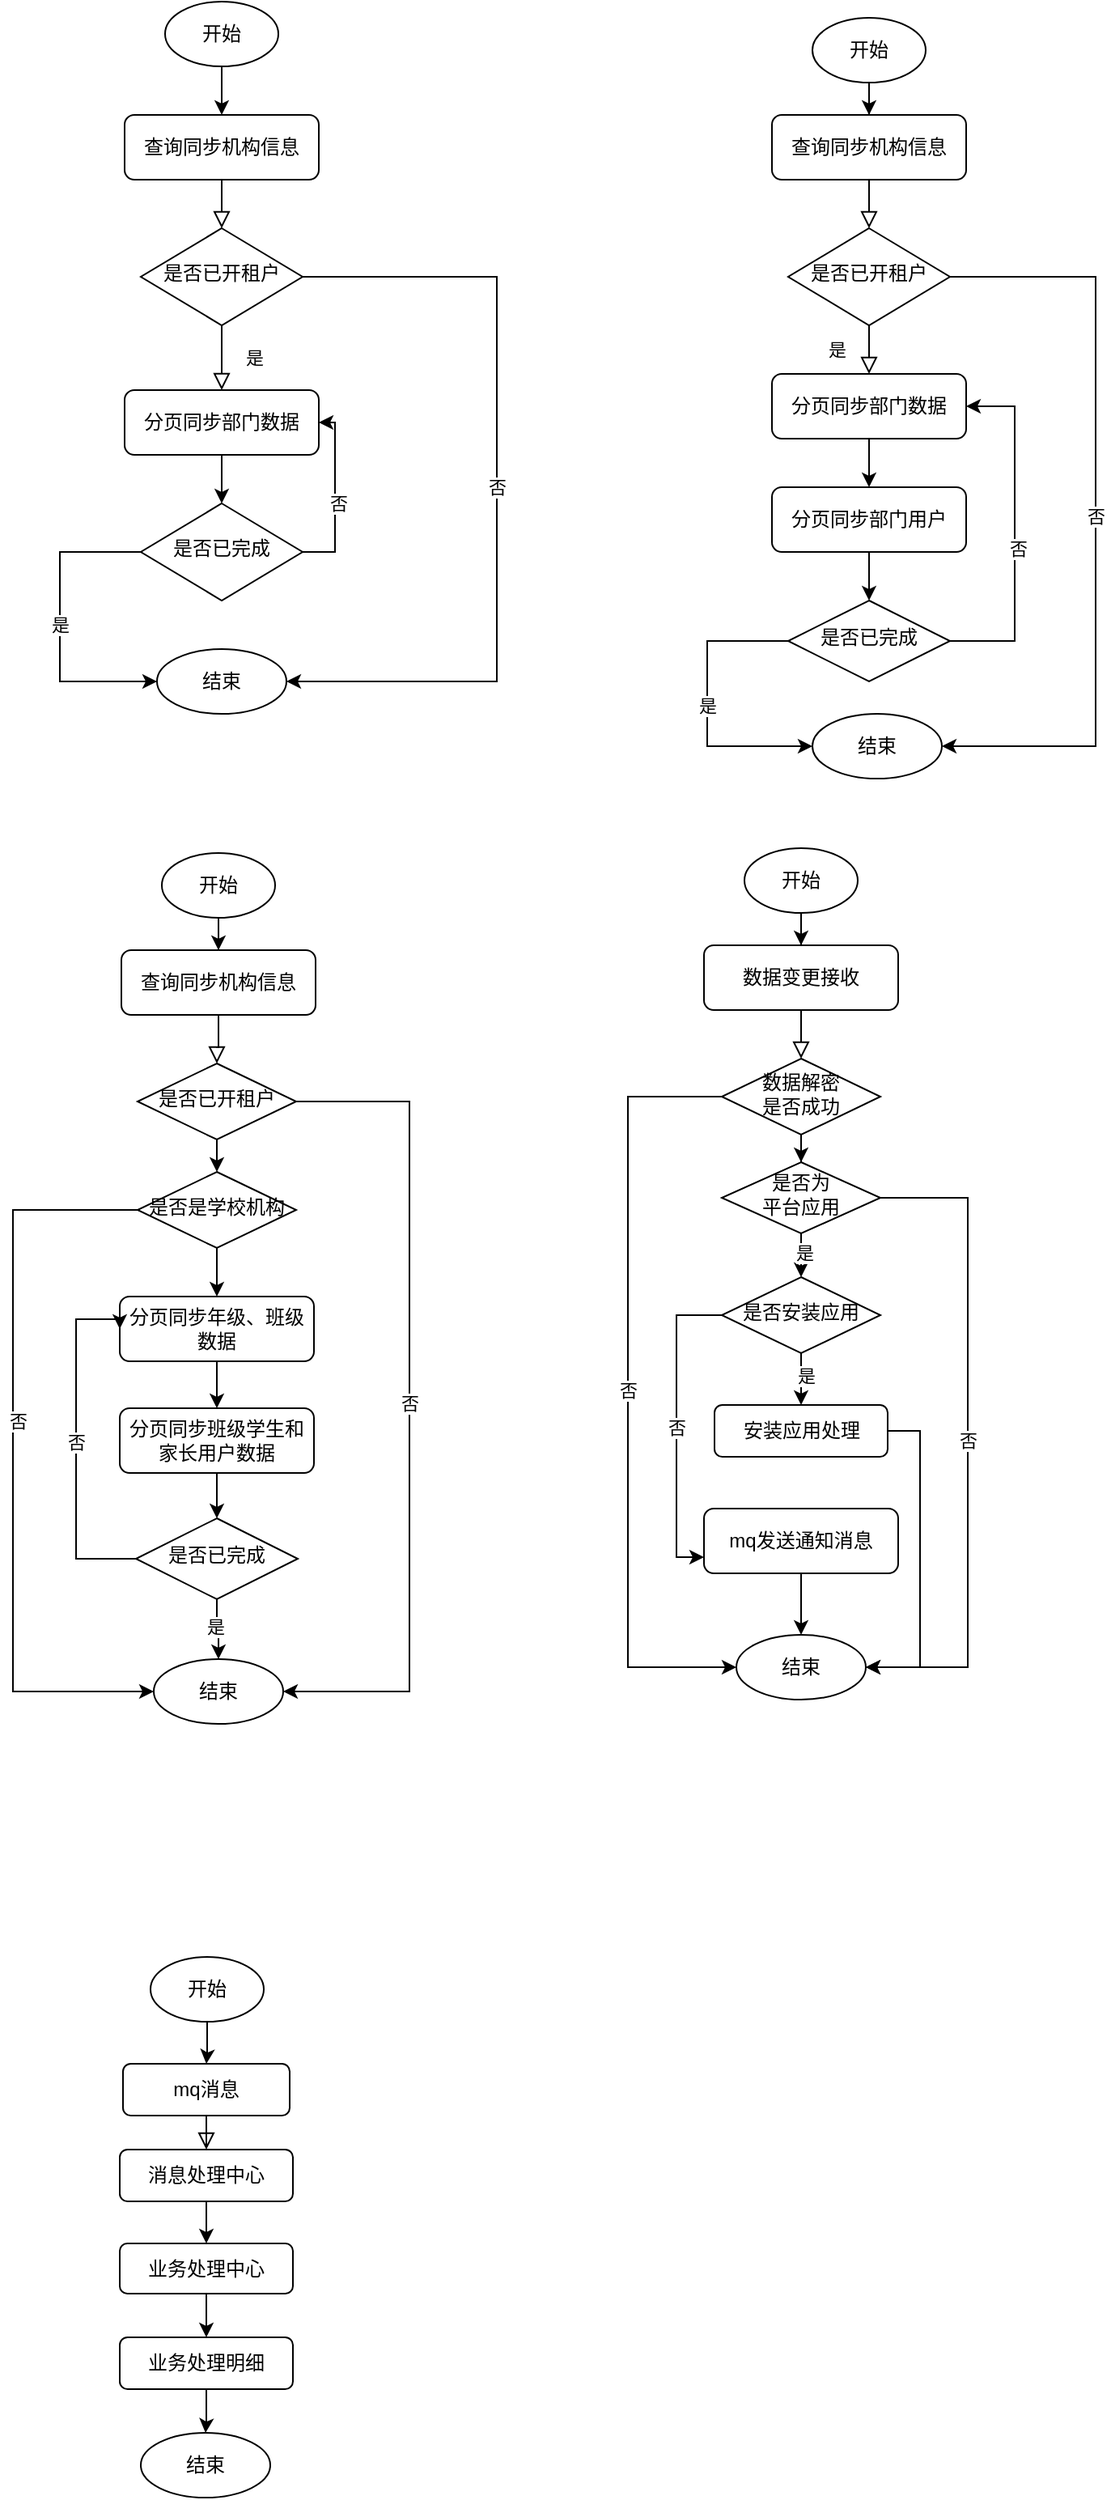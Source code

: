 <mxfile version="21.3.3" type="github">
  <diagram id="C5RBs43oDa-KdzZeNtuy" name="Page-1">
    <mxGraphModel dx="954" dy="562" grid="0" gridSize="10" guides="1" tooltips="1" connect="1" arrows="1" fold="1" page="1" pageScale="1" pageWidth="827" pageHeight="1169" math="0" shadow="0">
      <root>
        <mxCell id="WIyWlLk6GJQsqaUBKTNV-0" />
        <mxCell id="WIyWlLk6GJQsqaUBKTNV-1" parent="WIyWlLk6GJQsqaUBKTNV-0" />
        <mxCell id="WIyWlLk6GJQsqaUBKTNV-2" value="" style="rounded=0;html=1;jettySize=auto;orthogonalLoop=1;fontSize=11;endArrow=block;endFill=0;endSize=8;strokeWidth=1;shadow=0;labelBackgroundColor=none;edgeStyle=orthogonalEdgeStyle;" parent="WIyWlLk6GJQsqaUBKTNV-1" source="WIyWlLk6GJQsqaUBKTNV-3" target="WIyWlLk6GJQsqaUBKTNV-6" edge="1">
          <mxGeometry relative="1" as="geometry" />
        </mxCell>
        <mxCell id="WIyWlLk6GJQsqaUBKTNV-3" value="查询同步机构信息" style="rounded=1;whiteSpace=wrap;html=1;fontSize=12;glass=0;strokeWidth=1;shadow=0;" parent="WIyWlLk6GJQsqaUBKTNV-1" vertex="1">
          <mxGeometry x="160" y="110" width="120" height="40" as="geometry" />
        </mxCell>
        <mxCell id="WIyWlLk6GJQsqaUBKTNV-4" value="是" style="rounded=0;html=1;jettySize=auto;orthogonalLoop=1;fontSize=11;endArrow=block;endFill=0;endSize=8;strokeWidth=1;shadow=0;labelBackgroundColor=none;edgeStyle=orthogonalEdgeStyle;" parent="WIyWlLk6GJQsqaUBKTNV-1" source="WIyWlLk6GJQsqaUBKTNV-6" target="Fh7XtQyrYAxtUZRleCaC-4" edge="1">
          <mxGeometry y="20" relative="1" as="geometry">
            <mxPoint as="offset" />
            <mxPoint x="220" y="290" as="targetPoint" />
          </mxGeometry>
        </mxCell>
        <mxCell id="Fh7XtQyrYAxtUZRleCaC-7" value="否" style="edgeStyle=orthogonalEdgeStyle;rounded=0;orthogonalLoop=1;jettySize=auto;html=1;entryX=1;entryY=0.5;entryDx=0;entryDy=0;entryPerimeter=0;exitX=1;exitY=0.5;exitDx=0;exitDy=0;" edge="1" parent="WIyWlLk6GJQsqaUBKTNV-1" source="WIyWlLk6GJQsqaUBKTNV-6" target="Fh7XtQyrYAxtUZRleCaC-3">
          <mxGeometry relative="1" as="geometry">
            <Array as="points">
              <mxPoint x="390" y="210" />
              <mxPoint x="390" y="460" />
            </Array>
          </mxGeometry>
        </mxCell>
        <mxCell id="WIyWlLk6GJQsqaUBKTNV-6" value="是否已开租户" style="rhombus;whiteSpace=wrap;html=1;shadow=0;fontFamily=Helvetica;fontSize=12;align=center;strokeWidth=1;spacing=6;spacingTop=-4;" parent="WIyWlLk6GJQsqaUBKTNV-1" vertex="1">
          <mxGeometry x="170" y="180" width="100" height="60" as="geometry" />
        </mxCell>
        <mxCell id="Fh7XtQyrYAxtUZRleCaC-1" style="edgeStyle=orthogonalEdgeStyle;rounded=0;orthogonalLoop=1;jettySize=auto;html=1;entryX=0.5;entryY=0;entryDx=0;entryDy=0;" edge="1" parent="WIyWlLk6GJQsqaUBKTNV-1" source="Fh7XtQyrYAxtUZRleCaC-0" target="WIyWlLk6GJQsqaUBKTNV-3">
          <mxGeometry relative="1" as="geometry" />
        </mxCell>
        <mxCell id="Fh7XtQyrYAxtUZRleCaC-0" value="开始" style="strokeWidth=1;html=1;shape=mxgraph.flowchart.start_1;whiteSpace=wrap;" vertex="1" parent="WIyWlLk6GJQsqaUBKTNV-1">
          <mxGeometry x="185" y="40" width="70" height="40" as="geometry" />
        </mxCell>
        <mxCell id="Fh7XtQyrYAxtUZRleCaC-3" value="结束" style="strokeWidth=1;html=1;shape=mxgraph.flowchart.start_1;whiteSpace=wrap;" vertex="1" parent="WIyWlLk6GJQsqaUBKTNV-1">
          <mxGeometry x="180" y="440" width="80" height="40" as="geometry" />
        </mxCell>
        <mxCell id="Fh7XtQyrYAxtUZRleCaC-6" style="edgeStyle=orthogonalEdgeStyle;rounded=0;orthogonalLoop=1;jettySize=auto;html=1;" edge="1" parent="WIyWlLk6GJQsqaUBKTNV-1" source="Fh7XtQyrYAxtUZRleCaC-4" target="Fh7XtQyrYAxtUZRleCaC-5">
          <mxGeometry relative="1" as="geometry" />
        </mxCell>
        <mxCell id="Fh7XtQyrYAxtUZRleCaC-4" value="分页同步部门数据" style="rounded=1;whiteSpace=wrap;html=1;fontSize=12;glass=0;strokeWidth=1;shadow=0;" vertex="1" parent="WIyWlLk6GJQsqaUBKTNV-1">
          <mxGeometry x="160" y="280" width="120" height="40" as="geometry" />
        </mxCell>
        <mxCell id="Fh7XtQyrYAxtUZRleCaC-8" value="是" style="edgeStyle=orthogonalEdgeStyle;rounded=0;orthogonalLoop=1;jettySize=auto;html=1;entryX=0;entryY=0.5;entryDx=0;entryDy=0;entryPerimeter=0;exitX=0;exitY=0.5;exitDx=0;exitDy=0;" edge="1" parent="WIyWlLk6GJQsqaUBKTNV-1" source="Fh7XtQyrYAxtUZRleCaC-5" target="Fh7XtQyrYAxtUZRleCaC-3">
          <mxGeometry relative="1" as="geometry">
            <Array as="points">
              <mxPoint x="120" y="380" />
              <mxPoint x="120" y="460" />
            </Array>
          </mxGeometry>
        </mxCell>
        <mxCell id="Fh7XtQyrYAxtUZRleCaC-9" style="edgeStyle=orthogonalEdgeStyle;rounded=0;orthogonalLoop=1;jettySize=auto;html=1;entryX=1;entryY=0.5;entryDx=0;entryDy=0;exitX=1;exitY=0.5;exitDx=0;exitDy=0;" edge="1" parent="WIyWlLk6GJQsqaUBKTNV-1" source="Fh7XtQyrYAxtUZRleCaC-5" target="Fh7XtQyrYAxtUZRleCaC-4">
          <mxGeometry relative="1" as="geometry" />
        </mxCell>
        <mxCell id="Fh7XtQyrYAxtUZRleCaC-10" value="否" style="edgeLabel;html=1;align=center;verticalAlign=middle;resizable=0;points=[];" vertex="1" connectable="0" parent="Fh7XtQyrYAxtUZRleCaC-9">
          <mxGeometry x="-0.091" y="-2" relative="1" as="geometry">
            <mxPoint as="offset" />
          </mxGeometry>
        </mxCell>
        <mxCell id="Fh7XtQyrYAxtUZRleCaC-5" value="是否已完成" style="rhombus;whiteSpace=wrap;html=1;shadow=0;fontFamily=Helvetica;fontSize=12;align=center;strokeWidth=1;spacing=6;spacingTop=-4;" vertex="1" parent="WIyWlLk6GJQsqaUBKTNV-1">
          <mxGeometry x="170" y="350" width="100" height="60" as="geometry" />
        </mxCell>
        <mxCell id="Fh7XtQyrYAxtUZRleCaC-11" value="" style="rounded=0;html=1;jettySize=auto;orthogonalLoop=1;fontSize=11;endArrow=block;endFill=0;endSize=8;strokeWidth=1;shadow=0;labelBackgroundColor=none;edgeStyle=orthogonalEdgeStyle;" edge="1" parent="WIyWlLk6GJQsqaUBKTNV-1" source="Fh7XtQyrYAxtUZRleCaC-12" target="Fh7XtQyrYAxtUZRleCaC-15">
          <mxGeometry relative="1" as="geometry" />
        </mxCell>
        <mxCell id="Fh7XtQyrYAxtUZRleCaC-12" value="查询同步机构信息" style="rounded=1;whiteSpace=wrap;html=1;fontSize=12;glass=0;strokeWidth=1;shadow=0;" vertex="1" parent="WIyWlLk6GJQsqaUBKTNV-1">
          <mxGeometry x="560" y="110" width="120" height="40" as="geometry" />
        </mxCell>
        <mxCell id="Fh7XtQyrYAxtUZRleCaC-13" value="是" style="rounded=0;html=1;jettySize=auto;orthogonalLoop=1;fontSize=11;endArrow=block;endFill=0;endSize=8;strokeWidth=1;shadow=0;labelBackgroundColor=none;edgeStyle=orthogonalEdgeStyle;" edge="1" parent="WIyWlLk6GJQsqaUBKTNV-1" source="Fh7XtQyrYAxtUZRleCaC-15" target="Fh7XtQyrYAxtUZRleCaC-20">
          <mxGeometry y="20" relative="1" as="geometry">
            <mxPoint as="offset" />
            <mxPoint x="620" y="300" as="targetPoint" />
          </mxGeometry>
        </mxCell>
        <mxCell id="Fh7XtQyrYAxtUZRleCaC-14" value="否" style="edgeStyle=orthogonalEdgeStyle;rounded=0;orthogonalLoop=1;jettySize=auto;html=1;entryX=1;entryY=0.5;entryDx=0;entryDy=0;entryPerimeter=0;exitX=1;exitY=0.5;exitDx=0;exitDy=0;" edge="1" parent="WIyWlLk6GJQsqaUBKTNV-1" source="Fh7XtQyrYAxtUZRleCaC-15" target="Fh7XtQyrYAxtUZRleCaC-18">
          <mxGeometry relative="1" as="geometry">
            <Array as="points">
              <mxPoint x="760" y="210" />
              <mxPoint x="760" y="500" />
            </Array>
          </mxGeometry>
        </mxCell>
        <mxCell id="Fh7XtQyrYAxtUZRleCaC-15" value="是否已开租户" style="rhombus;whiteSpace=wrap;html=1;shadow=0;fontFamily=Helvetica;fontSize=12;align=center;strokeWidth=1;spacing=6;spacingTop=-4;" vertex="1" parent="WIyWlLk6GJQsqaUBKTNV-1">
          <mxGeometry x="570" y="180" width="100" height="60" as="geometry" />
        </mxCell>
        <mxCell id="Fh7XtQyrYAxtUZRleCaC-16" style="edgeStyle=orthogonalEdgeStyle;rounded=0;orthogonalLoop=1;jettySize=auto;html=1;entryX=0.5;entryY=0;entryDx=0;entryDy=0;" edge="1" parent="WIyWlLk6GJQsqaUBKTNV-1" source="Fh7XtQyrYAxtUZRleCaC-17" target="Fh7XtQyrYAxtUZRleCaC-12">
          <mxGeometry relative="1" as="geometry" />
        </mxCell>
        <mxCell id="Fh7XtQyrYAxtUZRleCaC-17" value="开始" style="strokeWidth=1;html=1;shape=mxgraph.flowchart.start_1;whiteSpace=wrap;" vertex="1" parent="WIyWlLk6GJQsqaUBKTNV-1">
          <mxGeometry x="585" y="50" width="70" height="40" as="geometry" />
        </mxCell>
        <mxCell id="Fh7XtQyrYAxtUZRleCaC-18" value="结束" style="strokeWidth=1;html=1;shape=mxgraph.flowchart.start_1;whiteSpace=wrap;" vertex="1" parent="WIyWlLk6GJQsqaUBKTNV-1">
          <mxGeometry x="585" y="480" width="80" height="40" as="geometry" />
        </mxCell>
        <mxCell id="Fh7XtQyrYAxtUZRleCaC-28" style="edgeStyle=orthogonalEdgeStyle;rounded=0;orthogonalLoop=1;jettySize=auto;html=1;entryX=0.5;entryY=0;entryDx=0;entryDy=0;" edge="1" parent="WIyWlLk6GJQsqaUBKTNV-1" source="Fh7XtQyrYAxtUZRleCaC-20" target="Fh7XtQyrYAxtUZRleCaC-26">
          <mxGeometry relative="1" as="geometry" />
        </mxCell>
        <mxCell id="Fh7XtQyrYAxtUZRleCaC-20" value="分页同步部门数据" style="rounded=1;whiteSpace=wrap;html=1;fontSize=12;glass=0;strokeWidth=1;shadow=0;" vertex="1" parent="WIyWlLk6GJQsqaUBKTNV-1">
          <mxGeometry x="560" y="270" width="120" height="40" as="geometry" />
        </mxCell>
        <mxCell id="Fh7XtQyrYAxtUZRleCaC-21" value="是" style="edgeStyle=orthogonalEdgeStyle;rounded=0;orthogonalLoop=1;jettySize=auto;html=1;entryX=0;entryY=0.5;entryDx=0;entryDy=0;entryPerimeter=0;exitX=0;exitY=0.5;exitDx=0;exitDy=0;" edge="1" parent="WIyWlLk6GJQsqaUBKTNV-1" source="Fh7XtQyrYAxtUZRleCaC-24" target="Fh7XtQyrYAxtUZRleCaC-18">
          <mxGeometry relative="1" as="geometry">
            <Array as="points">
              <mxPoint x="520" y="435" />
              <mxPoint x="520" y="500" />
            </Array>
          </mxGeometry>
        </mxCell>
        <mxCell id="Fh7XtQyrYAxtUZRleCaC-22" style="edgeStyle=orthogonalEdgeStyle;rounded=0;orthogonalLoop=1;jettySize=auto;html=1;entryX=1;entryY=0.5;entryDx=0;entryDy=0;exitX=1;exitY=0.5;exitDx=0;exitDy=0;" edge="1" parent="WIyWlLk6GJQsqaUBKTNV-1" source="Fh7XtQyrYAxtUZRleCaC-24" target="Fh7XtQyrYAxtUZRleCaC-20">
          <mxGeometry relative="1" as="geometry">
            <Array as="points">
              <mxPoint x="710" y="435" />
              <mxPoint x="710" y="290" />
            </Array>
          </mxGeometry>
        </mxCell>
        <mxCell id="Fh7XtQyrYAxtUZRleCaC-23" value="否" style="edgeLabel;html=1;align=center;verticalAlign=middle;resizable=0;points=[];" vertex="1" connectable="0" parent="Fh7XtQyrYAxtUZRleCaC-22">
          <mxGeometry x="-0.091" y="-2" relative="1" as="geometry">
            <mxPoint as="offset" />
          </mxGeometry>
        </mxCell>
        <mxCell id="Fh7XtQyrYAxtUZRleCaC-24" value="是否已完成" style="rhombus;whiteSpace=wrap;html=1;shadow=0;fontFamily=Helvetica;fontSize=12;align=center;strokeWidth=1;spacing=6;spacingTop=-4;" vertex="1" parent="WIyWlLk6GJQsqaUBKTNV-1">
          <mxGeometry x="570" y="410" width="100" height="50" as="geometry" />
        </mxCell>
        <mxCell id="Fh7XtQyrYAxtUZRleCaC-27" style="edgeStyle=orthogonalEdgeStyle;rounded=0;orthogonalLoop=1;jettySize=auto;html=1;entryX=0.5;entryY=0;entryDx=0;entryDy=0;" edge="1" parent="WIyWlLk6GJQsqaUBKTNV-1" source="Fh7XtQyrYAxtUZRleCaC-26" target="Fh7XtQyrYAxtUZRleCaC-24">
          <mxGeometry relative="1" as="geometry" />
        </mxCell>
        <mxCell id="Fh7XtQyrYAxtUZRleCaC-26" value="分页同步部门用户" style="rounded=1;whiteSpace=wrap;html=1;fontSize=12;glass=0;strokeWidth=1;shadow=0;" vertex="1" parent="WIyWlLk6GJQsqaUBKTNV-1">
          <mxGeometry x="560" y="340" width="120" height="40" as="geometry" />
        </mxCell>
        <mxCell id="Fh7XtQyrYAxtUZRleCaC-29" value="" style="rounded=0;html=1;jettySize=auto;orthogonalLoop=1;fontSize=11;endArrow=block;endFill=0;endSize=8;strokeWidth=1;shadow=0;labelBackgroundColor=none;edgeStyle=orthogonalEdgeStyle;" edge="1" parent="WIyWlLk6GJQsqaUBKTNV-1" source="Fh7XtQyrYAxtUZRleCaC-30" target="Fh7XtQyrYAxtUZRleCaC-33">
          <mxGeometry relative="1" as="geometry" />
        </mxCell>
        <mxCell id="Fh7XtQyrYAxtUZRleCaC-30" value="查询同步机构信息" style="rounded=1;whiteSpace=wrap;html=1;fontSize=12;glass=0;strokeWidth=1;shadow=0;" vertex="1" parent="WIyWlLk6GJQsqaUBKTNV-1">
          <mxGeometry x="158" y="626" width="120" height="40" as="geometry" />
        </mxCell>
        <mxCell id="Fh7XtQyrYAxtUZRleCaC-32" value="否" style="edgeStyle=orthogonalEdgeStyle;rounded=0;orthogonalLoop=1;jettySize=auto;html=1;entryX=1;entryY=0.5;entryDx=0;entryDy=0;entryPerimeter=0;exitX=1;exitY=0.5;exitDx=0;exitDy=0;" edge="1" parent="WIyWlLk6GJQsqaUBKTNV-1" source="Fh7XtQyrYAxtUZRleCaC-33" target="Fh7XtQyrYAxtUZRleCaC-36">
          <mxGeometry relative="1" as="geometry">
            <Array as="points">
              <mxPoint x="336" y="720" />
              <mxPoint x="336" y="1084" />
            </Array>
          </mxGeometry>
        </mxCell>
        <mxCell id="Fh7XtQyrYAxtUZRleCaC-49" style="edgeStyle=orthogonalEdgeStyle;rounded=0;orthogonalLoop=1;jettySize=auto;html=1;exitX=0.5;exitY=1;exitDx=0;exitDy=0;entryX=0.5;entryY=0;entryDx=0;entryDy=0;" edge="1" parent="WIyWlLk6GJQsqaUBKTNV-1" source="Fh7XtQyrYAxtUZRleCaC-33" target="Fh7XtQyrYAxtUZRleCaC-46">
          <mxGeometry relative="1" as="geometry" />
        </mxCell>
        <mxCell id="Fh7XtQyrYAxtUZRleCaC-33" value="是否已开租户" style="rhombus;whiteSpace=wrap;html=1;shadow=0;fontFamily=Helvetica;fontSize=12;align=center;strokeWidth=1;spacing=6;spacingTop=-4;" vertex="1" parent="WIyWlLk6GJQsqaUBKTNV-1">
          <mxGeometry x="168" y="696" width="98" height="47" as="geometry" />
        </mxCell>
        <mxCell id="Fh7XtQyrYAxtUZRleCaC-34" style="edgeStyle=orthogonalEdgeStyle;rounded=0;orthogonalLoop=1;jettySize=auto;html=1;entryX=0.5;entryY=0;entryDx=0;entryDy=0;" edge="1" parent="WIyWlLk6GJQsqaUBKTNV-1" source="Fh7XtQyrYAxtUZRleCaC-35" target="Fh7XtQyrYAxtUZRleCaC-30">
          <mxGeometry relative="1" as="geometry" />
        </mxCell>
        <mxCell id="Fh7XtQyrYAxtUZRleCaC-35" value="开始" style="strokeWidth=1;html=1;shape=mxgraph.flowchart.start_1;whiteSpace=wrap;" vertex="1" parent="WIyWlLk6GJQsqaUBKTNV-1">
          <mxGeometry x="183" y="566" width="70" height="40" as="geometry" />
        </mxCell>
        <mxCell id="Fh7XtQyrYAxtUZRleCaC-36" value="结束" style="strokeWidth=1;html=1;shape=mxgraph.flowchart.start_1;whiteSpace=wrap;" vertex="1" parent="WIyWlLk6GJQsqaUBKTNV-1">
          <mxGeometry x="178" y="1064" width="80" height="40" as="geometry" />
        </mxCell>
        <mxCell id="Fh7XtQyrYAxtUZRleCaC-37" style="edgeStyle=orthogonalEdgeStyle;rounded=0;orthogonalLoop=1;jettySize=auto;html=1;entryX=0.5;entryY=0;entryDx=0;entryDy=0;" edge="1" parent="WIyWlLk6GJQsqaUBKTNV-1" source="Fh7XtQyrYAxtUZRleCaC-38" target="Fh7XtQyrYAxtUZRleCaC-44">
          <mxGeometry relative="1" as="geometry" />
        </mxCell>
        <mxCell id="Fh7XtQyrYAxtUZRleCaC-38" value="分页同步年级、班级数据" style="rounded=1;whiteSpace=wrap;html=1;fontSize=12;glass=0;strokeWidth=1;shadow=0;" vertex="1" parent="WIyWlLk6GJQsqaUBKTNV-1">
          <mxGeometry x="157" y="840" width="120" height="40" as="geometry" />
        </mxCell>
        <mxCell id="Fh7XtQyrYAxtUZRleCaC-51" style="edgeStyle=orthogonalEdgeStyle;rounded=0;orthogonalLoop=1;jettySize=auto;html=1;" edge="1" parent="WIyWlLk6GJQsqaUBKTNV-1" source="Fh7XtQyrYAxtUZRleCaC-42" target="Fh7XtQyrYAxtUZRleCaC-36">
          <mxGeometry relative="1" as="geometry" />
        </mxCell>
        <mxCell id="Fh7XtQyrYAxtUZRleCaC-52" value="是" style="edgeLabel;html=1;align=center;verticalAlign=middle;resizable=0;points=[];" vertex="1" connectable="0" parent="Fh7XtQyrYAxtUZRleCaC-51">
          <mxGeometry x="-0.196" y="-1" relative="1" as="geometry">
            <mxPoint y="1" as="offset" />
          </mxGeometry>
        </mxCell>
        <mxCell id="Fh7XtQyrYAxtUZRleCaC-53" value="否" style="edgeStyle=orthogonalEdgeStyle;rounded=0;orthogonalLoop=1;jettySize=auto;html=1;entryX=0;entryY=0.5;entryDx=0;entryDy=0;exitX=0;exitY=0.5;exitDx=0;exitDy=0;" edge="1" parent="WIyWlLk6GJQsqaUBKTNV-1" source="Fh7XtQyrYAxtUZRleCaC-42" target="Fh7XtQyrYAxtUZRleCaC-38">
          <mxGeometry relative="1" as="geometry">
            <mxPoint x="162" y="1005" as="sourcePoint" />
            <Array as="points">
              <mxPoint x="130" y="1002" />
              <mxPoint x="130" y="854" />
              <mxPoint x="157" y="854" />
            </Array>
          </mxGeometry>
        </mxCell>
        <mxCell id="Fh7XtQyrYAxtUZRleCaC-42" value="是否已完成" style="rhombus;whiteSpace=wrap;html=1;shadow=0;fontFamily=Helvetica;fontSize=12;align=center;strokeWidth=1;spacing=6;spacingTop=-4;" vertex="1" parent="WIyWlLk6GJQsqaUBKTNV-1">
          <mxGeometry x="167" y="977" width="100" height="50" as="geometry" />
        </mxCell>
        <mxCell id="Fh7XtQyrYAxtUZRleCaC-43" style="edgeStyle=orthogonalEdgeStyle;rounded=0;orthogonalLoop=1;jettySize=auto;html=1;entryX=0.5;entryY=0;entryDx=0;entryDy=0;" edge="1" parent="WIyWlLk6GJQsqaUBKTNV-1" source="Fh7XtQyrYAxtUZRleCaC-44" target="Fh7XtQyrYAxtUZRleCaC-42">
          <mxGeometry relative="1" as="geometry" />
        </mxCell>
        <mxCell id="Fh7XtQyrYAxtUZRleCaC-44" value="分页同步班级学生和家长用户数据" style="rounded=1;whiteSpace=wrap;html=1;fontSize=12;glass=0;strokeWidth=1;shadow=0;" vertex="1" parent="WIyWlLk6GJQsqaUBKTNV-1">
          <mxGeometry x="157" y="909" width="120" height="40" as="geometry" />
        </mxCell>
        <mxCell id="Fh7XtQyrYAxtUZRleCaC-47" style="edgeStyle=orthogonalEdgeStyle;rounded=0;orthogonalLoop=1;jettySize=auto;html=1;entryX=0;entryY=0.5;entryDx=0;entryDy=0;entryPerimeter=0;exitX=0;exitY=0.5;exitDx=0;exitDy=0;" edge="1" parent="WIyWlLk6GJQsqaUBKTNV-1" source="Fh7XtQyrYAxtUZRleCaC-46" target="Fh7XtQyrYAxtUZRleCaC-36">
          <mxGeometry relative="1" as="geometry">
            <Array as="points">
              <mxPoint x="91" y="787" />
              <mxPoint x="91" y="1084" />
            </Array>
          </mxGeometry>
        </mxCell>
        <mxCell id="Fh7XtQyrYAxtUZRleCaC-48" value="否" style="edgeLabel;html=1;align=center;verticalAlign=middle;resizable=0;points=[];" vertex="1" connectable="0" parent="Fh7XtQyrYAxtUZRleCaC-47">
          <mxGeometry x="-0.102" y="3" relative="1" as="geometry">
            <mxPoint as="offset" />
          </mxGeometry>
        </mxCell>
        <mxCell id="Fh7XtQyrYAxtUZRleCaC-50" style="edgeStyle=orthogonalEdgeStyle;rounded=0;orthogonalLoop=1;jettySize=auto;html=1;entryX=0.5;entryY=0;entryDx=0;entryDy=0;" edge="1" parent="WIyWlLk6GJQsqaUBKTNV-1" source="Fh7XtQyrYAxtUZRleCaC-46" target="Fh7XtQyrYAxtUZRleCaC-38">
          <mxGeometry relative="1" as="geometry" />
        </mxCell>
        <mxCell id="Fh7XtQyrYAxtUZRleCaC-46" value="是否是学校机构" style="rhombus;whiteSpace=wrap;html=1;shadow=0;fontFamily=Helvetica;fontSize=12;align=center;strokeWidth=1;spacing=6;spacingTop=-4;" vertex="1" parent="WIyWlLk6GJQsqaUBKTNV-1">
          <mxGeometry x="168" y="763" width="98" height="47" as="geometry" />
        </mxCell>
        <mxCell id="Fh7XtQyrYAxtUZRleCaC-54" value="" style="rounded=0;html=1;jettySize=auto;orthogonalLoop=1;fontSize=11;endArrow=block;endFill=0;endSize=8;strokeWidth=1;shadow=0;labelBackgroundColor=none;edgeStyle=orthogonalEdgeStyle;" edge="1" parent="WIyWlLk6GJQsqaUBKTNV-1" source="Fh7XtQyrYAxtUZRleCaC-55" target="Fh7XtQyrYAxtUZRleCaC-58">
          <mxGeometry relative="1" as="geometry" />
        </mxCell>
        <mxCell id="Fh7XtQyrYAxtUZRleCaC-55" value="数据变更接收" style="rounded=1;whiteSpace=wrap;html=1;fontSize=12;glass=0;strokeWidth=1;shadow=0;" vertex="1" parent="WIyWlLk6GJQsqaUBKTNV-1">
          <mxGeometry x="518" y="623" width="120" height="40" as="geometry" />
        </mxCell>
        <mxCell id="Fh7XtQyrYAxtUZRleCaC-77" value="否" style="edgeStyle=orthogonalEdgeStyle;rounded=0;orthogonalLoop=1;jettySize=auto;html=1;entryX=0;entryY=0.5;entryDx=0;entryDy=0;entryPerimeter=0;exitX=0;exitY=0.5;exitDx=0;exitDy=0;" edge="1" parent="WIyWlLk6GJQsqaUBKTNV-1" source="Fh7XtQyrYAxtUZRleCaC-58" target="Fh7XtQyrYAxtUZRleCaC-61">
          <mxGeometry relative="1" as="geometry">
            <Array as="points">
              <mxPoint x="471" y="717" />
              <mxPoint x="471" y="1069" />
            </Array>
          </mxGeometry>
        </mxCell>
        <mxCell id="Fh7XtQyrYAxtUZRleCaC-78" style="edgeStyle=orthogonalEdgeStyle;rounded=0;orthogonalLoop=1;jettySize=auto;html=1;" edge="1" parent="WIyWlLk6GJQsqaUBKTNV-1" source="Fh7XtQyrYAxtUZRleCaC-58" target="Fh7XtQyrYAxtUZRleCaC-73">
          <mxGeometry relative="1" as="geometry" />
        </mxCell>
        <mxCell id="Fh7XtQyrYAxtUZRleCaC-58" value="数据解密&lt;br&gt;是否成功" style="rhombus;whiteSpace=wrap;html=1;shadow=0;fontFamily=Helvetica;fontSize=12;align=center;strokeWidth=1;spacing=6;spacingTop=-4;" vertex="1" parent="WIyWlLk6GJQsqaUBKTNV-1">
          <mxGeometry x="529" y="693" width="98" height="47" as="geometry" />
        </mxCell>
        <mxCell id="Fh7XtQyrYAxtUZRleCaC-59" style="edgeStyle=orthogonalEdgeStyle;rounded=0;orthogonalLoop=1;jettySize=auto;html=1;entryX=0.5;entryY=0;entryDx=0;entryDy=0;" edge="1" parent="WIyWlLk6GJQsqaUBKTNV-1" source="Fh7XtQyrYAxtUZRleCaC-60" target="Fh7XtQyrYAxtUZRleCaC-55">
          <mxGeometry relative="1" as="geometry" />
        </mxCell>
        <mxCell id="Fh7XtQyrYAxtUZRleCaC-60" value="开始" style="strokeWidth=1;html=1;shape=mxgraph.flowchart.start_1;whiteSpace=wrap;" vertex="1" parent="WIyWlLk6GJQsqaUBKTNV-1">
          <mxGeometry x="543" y="563" width="70" height="40" as="geometry" />
        </mxCell>
        <mxCell id="Fh7XtQyrYAxtUZRleCaC-61" value="结束" style="strokeWidth=1;html=1;shape=mxgraph.flowchart.start_1;whiteSpace=wrap;" vertex="1" parent="WIyWlLk6GJQsqaUBKTNV-1">
          <mxGeometry x="538" y="1049" width="80" height="40" as="geometry" />
        </mxCell>
        <mxCell id="Fh7XtQyrYAxtUZRleCaC-76" style="edgeStyle=orthogonalEdgeStyle;rounded=0;orthogonalLoop=1;jettySize=auto;html=1;" edge="1" parent="WIyWlLk6GJQsqaUBKTNV-1" source="Fh7XtQyrYAxtUZRleCaC-63" target="Fh7XtQyrYAxtUZRleCaC-61">
          <mxGeometry relative="1" as="geometry" />
        </mxCell>
        <mxCell id="Fh7XtQyrYAxtUZRleCaC-63" value="mq发送通知消息" style="rounded=1;whiteSpace=wrap;html=1;fontSize=12;glass=0;strokeWidth=1;shadow=0;" vertex="1" parent="WIyWlLk6GJQsqaUBKTNV-1">
          <mxGeometry x="518" y="971" width="120" height="40" as="geometry" />
        </mxCell>
        <mxCell id="Fh7XtQyrYAxtUZRleCaC-79" style="edgeStyle=orthogonalEdgeStyle;rounded=0;orthogonalLoop=1;jettySize=auto;html=1;entryX=0.5;entryY=0;entryDx=0;entryDy=0;" edge="1" parent="WIyWlLk6GJQsqaUBKTNV-1" source="Fh7XtQyrYAxtUZRleCaC-73" target="Fh7XtQyrYAxtUZRleCaC-74">
          <mxGeometry relative="1" as="geometry" />
        </mxCell>
        <mxCell id="Fh7XtQyrYAxtUZRleCaC-80" value="是" style="edgeLabel;html=1;align=center;verticalAlign=middle;resizable=0;points=[];" vertex="1" connectable="0" parent="Fh7XtQyrYAxtUZRleCaC-79">
          <mxGeometry x="0.434" y="2" relative="1" as="geometry">
            <mxPoint as="offset" />
          </mxGeometry>
        </mxCell>
        <mxCell id="Fh7XtQyrYAxtUZRleCaC-81" value="否" style="edgeStyle=orthogonalEdgeStyle;rounded=0;orthogonalLoop=1;jettySize=auto;html=1;entryX=1;entryY=0.5;entryDx=0;entryDy=0;entryPerimeter=0;exitX=1;exitY=0.5;exitDx=0;exitDy=0;" edge="1" parent="WIyWlLk6GJQsqaUBKTNV-1" source="Fh7XtQyrYAxtUZRleCaC-73" target="Fh7XtQyrYAxtUZRleCaC-61">
          <mxGeometry relative="1" as="geometry">
            <Array as="points">
              <mxPoint x="681" y="779" />
              <mxPoint x="681" y="1069" />
            </Array>
          </mxGeometry>
        </mxCell>
        <mxCell id="Fh7XtQyrYAxtUZRleCaC-73" value="是否为&lt;br&gt;平台应用" style="rhombus;whiteSpace=wrap;html=1;shadow=0;fontFamily=Helvetica;fontSize=12;align=center;strokeWidth=1;spacing=6;spacingTop=-4;" vertex="1" parent="WIyWlLk6GJQsqaUBKTNV-1">
          <mxGeometry x="529" y="757" width="98" height="44" as="geometry" />
        </mxCell>
        <mxCell id="Fh7XtQyrYAxtUZRleCaC-82" style="edgeStyle=orthogonalEdgeStyle;rounded=0;orthogonalLoop=1;jettySize=auto;html=1;" edge="1" parent="WIyWlLk6GJQsqaUBKTNV-1" source="Fh7XtQyrYAxtUZRleCaC-74" target="Fh7XtQyrYAxtUZRleCaC-75">
          <mxGeometry relative="1" as="geometry" />
        </mxCell>
        <mxCell id="Fh7XtQyrYAxtUZRleCaC-83" value="是" style="edgeLabel;html=1;align=center;verticalAlign=middle;resizable=0;points=[];" vertex="1" connectable="0" parent="Fh7XtQyrYAxtUZRleCaC-82">
          <mxGeometry x="0.231" y="3" relative="1" as="geometry">
            <mxPoint as="offset" />
          </mxGeometry>
        </mxCell>
        <mxCell id="Fh7XtQyrYAxtUZRleCaC-84" value="否" style="edgeStyle=orthogonalEdgeStyle;rounded=0;orthogonalLoop=1;jettySize=auto;html=1;entryX=0;entryY=0.75;entryDx=0;entryDy=0;exitX=0;exitY=0.5;exitDx=0;exitDy=0;" edge="1" parent="WIyWlLk6GJQsqaUBKTNV-1" source="Fh7XtQyrYAxtUZRleCaC-74" target="Fh7XtQyrYAxtUZRleCaC-63">
          <mxGeometry relative="1" as="geometry">
            <Array as="points">
              <mxPoint x="501" y="852" />
              <mxPoint x="501" y="1001" />
            </Array>
          </mxGeometry>
        </mxCell>
        <mxCell id="Fh7XtQyrYAxtUZRleCaC-74" value="是否安装应用" style="rhombus;whiteSpace=wrap;html=1;shadow=0;fontFamily=Helvetica;fontSize=12;align=center;strokeWidth=1;spacing=6;spacingTop=-4;" vertex="1" parent="WIyWlLk6GJQsqaUBKTNV-1">
          <mxGeometry x="529" y="828" width="98" height="47" as="geometry" />
        </mxCell>
        <mxCell id="Fh7XtQyrYAxtUZRleCaC-85" style="edgeStyle=orthogonalEdgeStyle;rounded=0;orthogonalLoop=1;jettySize=auto;html=1;entryX=1;entryY=0.5;entryDx=0;entryDy=0;entryPerimeter=0;exitX=1;exitY=0.5;exitDx=0;exitDy=0;" edge="1" parent="WIyWlLk6GJQsqaUBKTNV-1" source="Fh7XtQyrYAxtUZRleCaC-75" target="Fh7XtQyrYAxtUZRleCaC-61">
          <mxGeometry relative="1" as="geometry" />
        </mxCell>
        <mxCell id="Fh7XtQyrYAxtUZRleCaC-75" value="安装应用处理" style="rounded=1;whiteSpace=wrap;html=1;fontSize=12;glass=0;strokeWidth=1;shadow=0;" vertex="1" parent="WIyWlLk6GJQsqaUBKTNV-1">
          <mxGeometry x="524.5" y="907" width="107" height="32" as="geometry" />
        </mxCell>
        <mxCell id="Fh7XtQyrYAxtUZRleCaC-109" value="" style="rounded=0;html=1;jettySize=auto;orthogonalLoop=1;fontSize=11;endArrow=block;endFill=0;endSize=8;strokeWidth=1;shadow=0;labelBackgroundColor=none;edgeStyle=orthogonalEdgeStyle;" edge="1" parent="WIyWlLk6GJQsqaUBKTNV-1" source="Fh7XtQyrYAxtUZRleCaC-110" target="Fh7XtQyrYAxtUZRleCaC-129">
          <mxGeometry relative="1" as="geometry">
            <mxPoint x="211" y="1378" as="targetPoint" />
          </mxGeometry>
        </mxCell>
        <mxCell id="Fh7XtQyrYAxtUZRleCaC-110" value="mq消息" style="rounded=1;whiteSpace=wrap;html=1;fontSize=12;glass=0;strokeWidth=1;shadow=0;" vertex="1" parent="WIyWlLk6GJQsqaUBKTNV-1">
          <mxGeometry x="159" y="1314" width="103" height="32" as="geometry" />
        </mxCell>
        <mxCell id="Fh7XtQyrYAxtUZRleCaC-114" style="edgeStyle=orthogonalEdgeStyle;rounded=0;orthogonalLoop=1;jettySize=auto;html=1;entryX=0.5;entryY=0;entryDx=0;entryDy=0;" edge="1" parent="WIyWlLk6GJQsqaUBKTNV-1" source="Fh7XtQyrYAxtUZRleCaC-115" target="Fh7XtQyrYAxtUZRleCaC-110">
          <mxGeometry relative="1" as="geometry" />
        </mxCell>
        <mxCell id="Fh7XtQyrYAxtUZRleCaC-115" value="开始" style="strokeWidth=1;html=1;shape=mxgraph.flowchart.start_1;whiteSpace=wrap;" vertex="1" parent="WIyWlLk6GJQsqaUBKTNV-1">
          <mxGeometry x="176" y="1248" width="70" height="40" as="geometry" />
        </mxCell>
        <mxCell id="Fh7XtQyrYAxtUZRleCaC-116" value="结束" style="strokeWidth=1;html=1;shape=mxgraph.flowchart.start_1;whiteSpace=wrap;" vertex="1" parent="WIyWlLk6GJQsqaUBKTNV-1">
          <mxGeometry x="170" y="1542" width="80" height="40" as="geometry" />
        </mxCell>
        <mxCell id="Fh7XtQyrYAxtUZRleCaC-131" style="edgeStyle=orthogonalEdgeStyle;rounded=0;orthogonalLoop=1;jettySize=auto;html=1;" edge="1" parent="WIyWlLk6GJQsqaUBKTNV-1" source="Fh7XtQyrYAxtUZRleCaC-129" target="Fh7XtQyrYAxtUZRleCaC-130">
          <mxGeometry relative="1" as="geometry" />
        </mxCell>
        <mxCell id="Fh7XtQyrYAxtUZRleCaC-129" value="消息处理中心" style="rounded=1;whiteSpace=wrap;html=1;fontSize=12;glass=0;strokeWidth=1;shadow=0;" vertex="1" parent="WIyWlLk6GJQsqaUBKTNV-1">
          <mxGeometry x="157" y="1367" width="107" height="32" as="geometry" />
        </mxCell>
        <mxCell id="Fh7XtQyrYAxtUZRleCaC-133" style="edgeStyle=orthogonalEdgeStyle;rounded=0;orthogonalLoop=1;jettySize=auto;html=1;entryX=0.5;entryY=0;entryDx=0;entryDy=0;" edge="1" parent="WIyWlLk6GJQsqaUBKTNV-1" source="Fh7XtQyrYAxtUZRleCaC-130" target="Fh7XtQyrYAxtUZRleCaC-132">
          <mxGeometry relative="1" as="geometry" />
        </mxCell>
        <mxCell id="Fh7XtQyrYAxtUZRleCaC-130" value="业务处理中心" style="rounded=1;whiteSpace=wrap;html=1;fontSize=12;glass=0;strokeWidth=1;shadow=0;" vertex="1" parent="WIyWlLk6GJQsqaUBKTNV-1">
          <mxGeometry x="157" y="1425" width="107" height="31" as="geometry" />
        </mxCell>
        <mxCell id="Fh7XtQyrYAxtUZRleCaC-134" style="edgeStyle=orthogonalEdgeStyle;rounded=0;orthogonalLoop=1;jettySize=auto;html=1;" edge="1" parent="WIyWlLk6GJQsqaUBKTNV-1" source="Fh7XtQyrYAxtUZRleCaC-132" target="Fh7XtQyrYAxtUZRleCaC-116">
          <mxGeometry relative="1" as="geometry" />
        </mxCell>
        <mxCell id="Fh7XtQyrYAxtUZRleCaC-132" value="业务处理明细" style="rounded=1;whiteSpace=wrap;html=1;fontSize=12;glass=0;strokeWidth=1;shadow=0;" vertex="1" parent="WIyWlLk6GJQsqaUBKTNV-1">
          <mxGeometry x="157" y="1483" width="107" height="32" as="geometry" />
        </mxCell>
      </root>
    </mxGraphModel>
  </diagram>
</mxfile>
